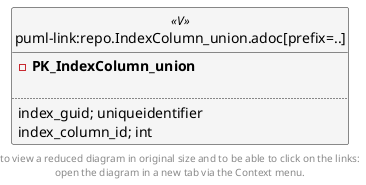 @startuml
left to right direction
'top to bottom direction
hide circle
'avoide "." issues:
set namespaceSeparator none


skinparam class {
  BackgroundColor White
  BackgroundColor<<FN>> Yellow
  BackgroundColor<<FS>> Yellow
  BackgroundColor<<FT>> LightGray
  BackgroundColor<<IF>> Yellow
  BackgroundColor<<IS>> Yellow
  BackgroundColor<<P>> Aqua
  BackgroundColor<<PC>> Aqua
  BackgroundColor<<SN>> Yellow
  BackgroundColor<<SO>> SlateBlue
  BackgroundColor<<TF>> LightGray
  BackgroundColor<<TR>> Tomato
  BackgroundColor<<U>> White
  BackgroundColor<<V>> WhiteSmoke
  BackgroundColor<<X>> Aqua
}


entity "puml-link:repo.IndexColumn_union.adoc[prefix=..]" as repo.IndexColumn_union << V >> {
- **PK_IndexColumn_union**

..
index_guid; uniqueidentifier
index_column_id; int
}


footer
to view a reduced diagram in original size and to be able to click on the links:
open the diagram in a new tab via the Context menu.
end footer

@enduml


